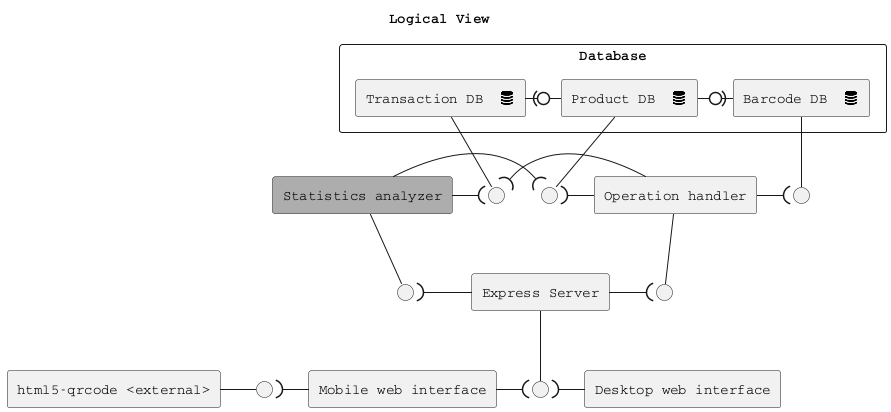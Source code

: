 @startuml
skinparam componentStyle rectangle

!include <tupadr3/font-awesome/database>

title Logical View

[html5-qrcode <external>] as QR
interface " " as QRI
QR - QRI

component Database {
   component [Product DB  <$database{scale=0.33}>] as PDB
   component [Transaction DB  <$database{scale=0.33}>] as TDB
   component [Barcode DB  <$database{scale=0.33}>] as BDB

   BDB -left(0- PDB
   TDB -right(0- PDB
}
interface " " as PDBI
PDB -down- PDBI
interface " " as BDBI
BDB -down- BDBI
interface " " as TDBI
TDB -down- TDBI

[Desktop web interface] as DWI
[Mobile web interface] as MWI
[Operation handler] as OH
interface " " as OHI
OH -down- OHI

[Express Server] as ES
interface " " as ESI
ES -down- ESI


OH -left( PDBI
OH -( BDBI
OH -left( TDBI

ES -right( OHI

DWI -left( ESI

MWI -right( ESI
QRI )- MWI

[Statistics analyzer] as SA  #Orange
interface " " as SAI
SA -down- SAI

SA -right( TDBI
SA -right( PDBI

ES -left( SAI



skinparam monochrome true
skinparam shadowing false
skinparam defaultFontName Courier
@enduml